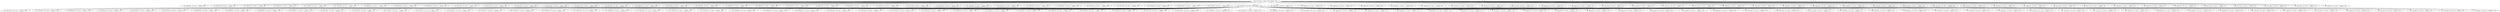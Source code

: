 digraph {
	"ID : 1123 level = 0, area = 5370, highest = 191" -> "ID : 4198 level = 64, area = 1, highest = 64";
	"ID : 1123 level = 0, area = 5370, highest = 191" -> "ID : 3301 level = 64, area = 1, highest = 64";
	"ID : 1123 level = 0, area = 5370, highest = 191" -> "ID : 3303 level = 64, area = 1, highest = 64";
	"ID : 1123 level = 0, area = 5370, highest = 191" -> "ID : 3306 level = 64, area = 1, highest = 64";
	"ID : 1123 level = 0, area = 5370, highest = 191" -> "ID : 7700 level = 64, area = 1, highest = 64";
	"ID : 1123 level = 0, area = 5370, highest = 191" -> "ID : 7701 level = 64, area = 1, highest = 64";
	"ID : 1123 level = 0, area = 5370, highest = 191" -> "ID : 8006 level = 64, area = 1, highest = 64";
	"ID : 1123 level = 0, area = 5370, highest = 191" -> "ID : 8106 level = 64, area = 1, highest = 64";
	"ID : 1123 level = 0, area = 5370, highest = 191" -> "ID : 8309 level = 64, area = 1, highest = 64";
	"ID : 1123 level = 0, area = 5370, highest = 191" -> "ID : 8410 level = 64, area = 1, highest = 64";
	"ID : 1123 level = 0, area = 5370, highest = 191" -> "ID : 8512 level = 64, area = 1, highest = 64";
	"ID : 1123 level = 0, area = 5370, highest = 191" -> "ID : 8612 level = 64, area = 1, highest = 64";
	"ID : 1123 level = 0, area = 5370, highest = 191" -> "ID : 8411 level = 64, area = 1, highest = 64";
	"ID : 1123 level = 0, area = 5370, highest = 191" -> "ID : 8511 level = 64, area = 1, highest = 64";
	"ID : 1123 level = 0, area = 5370, highest = 191" -> "ID : 3312 level = 64, area = 1, highest = 64";
	"ID : 1123 level = 0, area = 5370, highest = 191" -> "ID : 3309 level = 64, area = 1, highest = 64";
	"ID : 1123 level = 0, area = 5370, highest = 191" -> "ID : 8310 level = 64, area = 1, highest = 64";
	"ID : 1123 level = 0, area = 5370, highest = 191" -> "ID : 7804 level = 64, area = 1, highest = 64";
	"ID : 1123 level = 0, area = 5370, highest = 191" -> "ID : 7904 level = 64, area = 1, highest = 64";
	"ID : 1123 level = 0, area = 5370, highest = 191" -> "ID : 7803 level = 64, area = 1, highest = 64";
	"ID : 1123 level = 0, area = 5370, highest = 191" -> "ID : 8815 level = 64, area = 1, highest = 64";
	"ID : 1123 level = 0, area = 5370, highest = 191" -> "ID : 8816 level = 64, area = 1, highest = 64";
	"ID : 1123 level = 0, area = 5370, highest = 191" -> "ID : 8916 level = 64, area = 1, highest = 64";
	"ID : 1123 level = 0, area = 5370, highest = 191" -> "ID : 4195 level = 64, area = 1, highest = 64";
	"ID : 1123 level = 0, area = 5370, highest = 191" -> "ID : 3315 level = 64, area = 1, highest = 64";
	"ID : 1123 level = 0, area = 5370, highest = 191" -> "ID : 9219 level = 64, area = 1, highest = 64";
	"ID : 1123 level = 0, area = 5370, highest = 191" -> "ID : 3419 level = 64, area = 1, highest = 64";
	"ID : 1123 level = 0, area = 5370, highest = 191" -> "ID : 3420 level = 64, area = 1, highest = 64";
	"ID : 1123 level = 0, area = 5370, highest = 191" -> "ID : 9320 level = 64, area = 1, highest = 64";
	"ID : 1123 level = 0, area = 5370, highest = 191" -> "ID : 9420 level = 64, area = 1, highest = 64";
	"ID : 1123 level = 0, area = 5370, highest = 191" -> "ID : 9319 level = 64, area = 1, highest = 64";
	"ID : 1123 level = 0, area = 5370, highest = 191" -> "ID : 3527 level = 64, area = 1, highest = 64";
	"ID : 1123 level = 0, area = 5370, highest = 191" -> "ID : 3422 level = 64, area = 1, highest = 64";
	"ID : 1123 level = 0, area = 5370, highest = 191" -> "ID : 4197 level = 64, area = 1, highest = 64";
	"ID : 1123 level = 0, area = 5370, highest = 191" -> "ID : 3673 level = 64, area = 1, highest = 64";
	"ID : 1123 level = 0, area = 5370, highest = 191" -> "ID : 4045 level = 64, area = 1494, highest = 191";
	"ID : 1123 level = 0, area = 5370, highest = 191" -> "ID : 3982 level = 64, area = 1, highest = 64";
	"ID : 1123 level = 0, area = 5370, highest = 191" -> "ID : 3984 level = 64, area = 1, highest = 64";
	"ID : 1123 level = 0, area = 5370, highest = 191" -> "ID : 4089 level = 64, area = 1, highest = 64";
	"ID : 1123 level = 0, area = 5370, highest = 191" -> "ID : 4091 level = 64, area = 1, highest = 64";
	"ID : 1123 level = 0, area = 5370, highest = 191" -> "ID : 4090 level = 64, area = 1, highest = 64";
	"ID : 1123 level = 0, area = 5370, highest = 191" -> "ID : 4092 level = 64, area = 1, highest = 64";
	"ID : 1123 level = 0, area = 5370, highest = 191" -> "ID : 9522 level = 64, area = 1, highest = 64";
	"ID : 1123 level = 0, area = 5370, highest = 191" -> "ID : 9622 level = 64, area = 1, highest = 64";
	"ID : 1123 level = 0, area = 5370, highest = 191" -> "ID : 9723 level = 64, area = 1, highest = 64";
	"ID : 1123 level = 0, area = 5370, highest = 191" -> "ID : 9923 level = 64, area = 1, highest = 64";
	"ID : 1123 level = 0, area = 5370, highest = 191" -> "ID : 9823 level = 64, area = 1, highest = 64";
	"ID : 1123 level = 0, area = 5370, highest = 191" -> "ID : 3524 level = 64, area = 1, highest = 64";
	"ID : 1123 level = 0, area = 5370, highest = 191" -> "ID : 3526 level = 64, area = 1, highest = 64";
	"ID : 1123 level = 0, area = 5370, highest = 191" -> "ID : 3525 level = 64, area = 1, highest = 64";
	"ID : 1123 level = 0, area = 5370, highest = 191" -> "ID : 3532 level = 64, area = 1, highest = 64";
	"ID : 1123 level = 0, area = 5370, highest = 191" -> "ID : 3880 level = 64, area = 1, highest = 64";
	"ID : 1123 level = 0, area = 5370, highest = 191" -> "ID : 3879 level = 64, area = 1, highest = 64";
	"ID : 1123 level = 0, area = 5370, highest = 191" -> "ID : 4093 level = 64, area = 1, highest = 64";
	"ID : 1123 level = 0, area = 5370, highest = 191" -> "ID : 3881 level = 64, area = 1, highest = 64";
	"ID : 1123 level = 0, area = 5370, highest = 191" -> "ID : 3530 level = 64, area = 1, highest = 64";
	"ID : 1123 level = 0, area = 5370, highest = 191" -> "ID : 3531 level = 64, area = 1, highest = 64";
	"ID : 1123 level = 0, area = 5370, highest = 191" -> "ID : 3415 level = 64, area = 1, highest = 64";
	"ID : 1123 level = 0, area = 5370, highest = 191" -> "ID : 3417 level = 64, area = 1, highest = 64";
	"ID : 1123 level = 0, area = 5370, highest = 191" -> "ID : 3416 level = 64, area = 1, highest = 64";
	"ID : 1123 level = 0, area = 5370, highest = 191" -> "ID : 4087 level = 64, area = 1, highest = 64";
	"ID : 1123 level = 0, area = 5370, highest = 191" -> "ID : 4088 level = 64, area = 1, highest = 64";
	"ID : 1123 level = 0, area = 5370, highest = 191" -> "ID : 8917 level = 64, area = 1, highest = 64";
	"ID : 1123 level = 0, area = 5370, highest = 191" -> "ID : 9017 level = 64, area = 1, highest = 64";
	"ID : 1123 level = 0, area = 5370, highest = 191" -> "ID : 3529 level = 64, area = 1, highest = 64";
	"ID : 1123 level = 0, area = 5370, highest = 191" -> "ID : 3983 level = 64, area = 1, highest = 64";
	"ID : 1123 level = 0, area = 5370, highest = 191" -> "ID : 3985 level = 64, area = 1, highest = 64";
	"ID : 1123 level = 0, area = 5370, highest = 191" -> "ID : 8613 level = 64, area = 1, highest = 64";
	"ID : 1123 level = 0, area = 5370, highest = 191" -> "ID : 8713 level = 64, area = 1, highest = 64";
	"ID : 1123 level = 0, area = 5370, highest = 191" -> "ID : 8714 level = 64, area = 1, highest = 64";
	"ID : 1123 level = 0, area = 5370, highest = 191" -> "ID : 8814 level = 64, area = 1, highest = 64";
	"ID : 1123 level = 0, area = 5370, highest = 191" -> "ID : 4199 level = 64, area = 1, highest = 64";
	"ID : 4045 level = 64, area = 1494, highest = 191" -> "ID : 7261 level = 191, area = 1, highest = 191";
	"ID : 4045 level = 64, area = 1494, highest = 191" -> "ID : 7163 level = 191, area = 1, highest = 191";
	"ID : 4045 level = 64, area = 1494, highest = 191" -> "ID : 6966 level = 191, area = 1, highest = 191";
	"ID : 4045 level = 64, area = 1494, highest = 191" -> "ID : 6670 level = 191, area = 1, highest = 191";
	"ID : 4045 level = 64, area = 1494, highest = 191" -> "ID : 6572 level = 191, area = 1, highest = 191";
	"ID : 4045 level = 64, area = 1494, highest = 191" -> "ID : 6770 level = 191, area = 1, highest = 191";
	"ID : 4045 level = 64, area = 1494, highest = 191" -> "ID : 6869 level = 191, area = 1, highest = 191";
	"ID : 4045 level = 64, area = 1494, highest = 191" -> "ID : 6868 level = 191, area = 1, highest = 191";
	"ID : 4045 level = 64, area = 1494, highest = 191" -> "ID : 6968 level = 191, area = 1, highest = 191";
	"ID : 4045 level = 64, area = 1494, highest = 191" -> "ID : 7066 level = 191, area = 1, highest = 191";
	"ID : 4045 level = 64, area = 1494, highest = 191" -> "ID : 6967 level = 191, area = 1, highest = 191";
	"ID : 4045 level = 64, area = 1494, highest = 191" -> "ID : 7065 level = 191, area = 1, highest = 191";
	"ID : 4045 level = 64, area = 1494, highest = 191" -> "ID : 7165 level = 191, area = 1, highest = 191";
	"ID : 4045 level = 64, area = 1494, highest = 191" -> "ID : 7263 level = 191, area = 1, highest = 191";
	"ID : 4045 level = 64, area = 1494, highest = 191" -> "ID : 7164 level = 191, area = 1, highest = 191";
	"ID : 4045 level = 64, area = 1494, highest = 191" -> "ID : 7361 level = 191, area = 1, highest = 191";
	"ID : 4045 level = 64, area = 1494, highest = 191" -> "ID : 7262 level = 191, area = 1, highest = 191";
	"ID : 4045 level = 64, area = 1494, highest = 191" -> "ID : 7460 level = 191, area = 1, highest = 191";
	"ID : 4045 level = 64, area = 1494, highest = 191" -> "ID : 7459 level = 191, area = 1, highest = 191";
	"ID : 4045 level = 64, area = 1494, highest = 191" -> "ID : 7558 level = 191, area = 1, highest = 191";
	"ID : 4045 level = 64, area = 1494, highest = 191" -> "ID : 7557 level = 191, area = 1, highest = 191";
	"ID : 4045 level = 64, area = 1494, highest = 191" -> "ID : 7553 level = 191, area = 1, highest = 191";
	"ID : 4045 level = 64, area = 1494, highest = 191" -> "ID : 7555 level = 191, area = 1, highest = 191";
	"ID : 4045 level = 64, area = 1494, highest = 191" -> "ID : 7554 level = 191, area = 1, highest = 191";
	"ID : 4045 level = 64, area = 1494, highest = 191" -> "ID : 5244 level = 191, area = 1, highest = 191";
	"ID : 4045 level = 64, area = 1494, highest = 191" -> "ID : 5246 level = 191, area = 1, highest = 191";
	"ID : 4045 level = 64, area = 1494, highest = 191" -> "ID : 5245 level = 191, area = 1, highest = 191";
	"ID : 4045 level = 64, area = 1494, highest = 191" -> "ID : 5243 level = 191, area = 1, highest = 191";
	"ID : 4045 level = 64, area = 1494, highest = 191" -> "ID : 5242 level = 191, area = 1, highest = 191";
	"ID : 4045 level = 64, area = 1494, highest = 191" -> "ID : 5241 level = 191, area = 1, highest = 191";
	"ID : 4045 level = 64, area = 1494, highest = 191" -> "ID : 5240 level = 191, area = 1, highest = 191";
	"ID : 4045 level = 64, area = 1494, highest = 191" -> "ID : 5250 level = 191, area = 1, highest = 191";
	"ID : 4045 level = 64, area = 1494, highest = 191" -> "ID : 5251 level = 191, area = 1, highest = 191";
	"ID : 4045 level = 64, area = 1494, highest = 191" -> "ID : 5248 level = 191, area = 1, highest = 191";
	"ID : 4045 level = 64, area = 1494, highest = 191" -> "ID : 5339 level = 191, area = 1, highest = 191";
	"ID : 4045 level = 64, area = 1494, highest = 191" -> "ID : 5340 level = 191, area = 1, highest = 191";
	"ID : 4045 level = 64, area = 1494, highest = 191" -> "ID : 5437 level = 191, area = 1, highest = 191";
	"ID : 4045 level = 64, area = 1494, highest = 191" -> "ID : 5537 level = 191, area = 1, highest = 191";
	"ID : 4045 level = 64, area = 1494, highest = 191" -> "ID : 5536 level = 191, area = 1, highest = 191";
	"ID : 4045 level = 64, area = 1494, highest = 191" -> "ID : 5635 level = 191, area = 1, highest = 191";
	"ID : 4045 level = 64, area = 1494, highest = 191" -> "ID : 5636 level = 191, area = 1, highest = 191";
	"ID : 4045 level = 64, area = 1494, highest = 191" -> "ID : 5735 level = 191, area = 1, highest = 191";
	"ID : 4045 level = 64, area = 1494, highest = 191" -> "ID : 5835 level = 191, area = 1, highest = 191";
	"ID : 4045 level = 64, area = 1494, highest = 191" -> "ID : 5834 level = 191, area = 1, highest = 191";
	"ID : 4045 level = 64, area = 1494, highest = 191" -> "ID : 5934 level = 191, area = 1, highest = 191";
	"ID : 4045 level = 64, area = 1494, highest = 191" -> "ID : 6034 level = 191, area = 1, highest = 191";
	"ID : 4045 level = 64, area = 1494, highest = 191" -> "ID : 6134 level = 191, area = 1, highest = 191";
	"ID : 4045 level = 64, area = 1494, highest = 191" -> "ID : 6234 level = 191, area = 1, highest = 191";
	"ID : 4045 level = 64, area = 1494, highest = 191" -> "ID : 6334 level = 191, area = 1, highest = 191";
	"ID : 4045 level = 64, area = 1494, highest = 191" -> "ID : 6434 level = 191, area = 1, highest = 191";
	"ID : 4045 level = 64, area = 1494, highest = 191" -> "ID : 6435 level = 191, area = 1, highest = 191";
	"ID : 4045 level = 64, area = 1494, highest = 191" -> "ID : 6635 level = 191, area = 1, highest = 191";
	"ID : 4045 level = 64, area = 1494, highest = 191" -> "ID : 6535 level = 191, area = 1, highest = 191";
	"ID : 4045 level = 64, area = 1494, highest = 191" -> "ID : 6736 level = 191, area = 1, highest = 191";
	"ID : 4045 level = 64, area = 1494, highest = 191" -> "ID : 6636 level = 191, area = 1, highest = 191";
	"ID : 4045 level = 64, area = 1494, highest = 191" -> "ID : 6737 level = 191, area = 1, highest = 191";
	"ID : 4045 level = 64, area = 1494, highest = 191" -> "ID : 6837 level = 191, area = 1, highest = 191";
	"ID : 4045 level = 64, area = 1494, highest = 191" -> "ID : 7041 level = 191, area = 1, highest = 191";
	"ID : 4045 level = 64, area = 1494, highest = 191" -> "ID : 7040 level = 191, area = 1, highest = 191";
	"ID : 4045 level = 64, area = 1494, highest = 191" -> "ID : 6940 level = 191, area = 1, highest = 191";
	"ID : 4045 level = 64, area = 1494, highest = 191" -> "ID : 6939 level = 191, area = 1, highest = 191";
	"ID : 4045 level = 64, area = 1494, highest = 191" -> "ID : 7043 level = 191, area = 1, highest = 191";
	"ID : 4045 level = 64, area = 1494, highest = 191" -> "ID : 7045 level = 191, area = 1, highest = 191";
	"ID : 4045 level = 64, area = 1494, highest = 191" -> "ID : 7044 level = 191, area = 1, highest = 191";
	"ID : 4045 level = 64, area = 1494, highest = 191" -> "ID : 7042 level = 191, area = 1, highest = 191";
	"ID : 4045 level = 64, area = 1494, highest = 191" -> "ID : 7047 level = 191, area = 1, highest = 191";
	"ID : 4045 level = 64, area = 1494, highest = 191" -> "ID : 7147 level = 191, area = 1, highest = 191";
	"ID : 4045 level = 64, area = 1494, highest = 191" -> "ID : 7046 level = 191, area = 1, highest = 191";
	"ID : 4045 level = 64, area = 1494, highest = 191" -> "ID : 4866 level = 191, area = 1, highest = 191";
	"ID : 4045 level = 64, area = 1494, highest = 191" -> "ID : 7148 level = 191, area = 1, highest = 191";
	"ID : 4045 level = 64, area = 1494, highest = 191" -> "ID : 7248 level = 191, area = 1, highest = 191";
	"ID : 4045 level = 64, area = 1494, highest = 191" -> "ID : 7249 level = 191, area = 1, highest = 191";
	"ID : 4045 level = 64, area = 1494, highest = 191" -> "ID : 7349 level = 191, area = 1, highest = 191";
	"ID : 4045 level = 64, area = 1494, highest = 191" -> "ID : 7350 level = 191, area = 1, highest = 191";
	"ID : 4045 level = 64, area = 1494, highest = 191" -> "ID : 7450 level = 191, area = 1, highest = 191";
	"ID : 4045 level = 64, area = 1494, highest = 191" -> "ID : 7451 level = 191, area = 1, highest = 191";
	"ID : 4045 level = 64, area = 1494, highest = 191" -> "ID : 7452 level = 191, area = 1, highest = 191";
	"ID : 4045 level = 64, area = 1494, highest = 191" -> "ID : 7552 level = 191, area = 1, highest = 191";
	"ID : 4045 level = 64, area = 1494, highest = 191" -> "ID : 7556 level = 191, area = 1, highest = 191";
}
